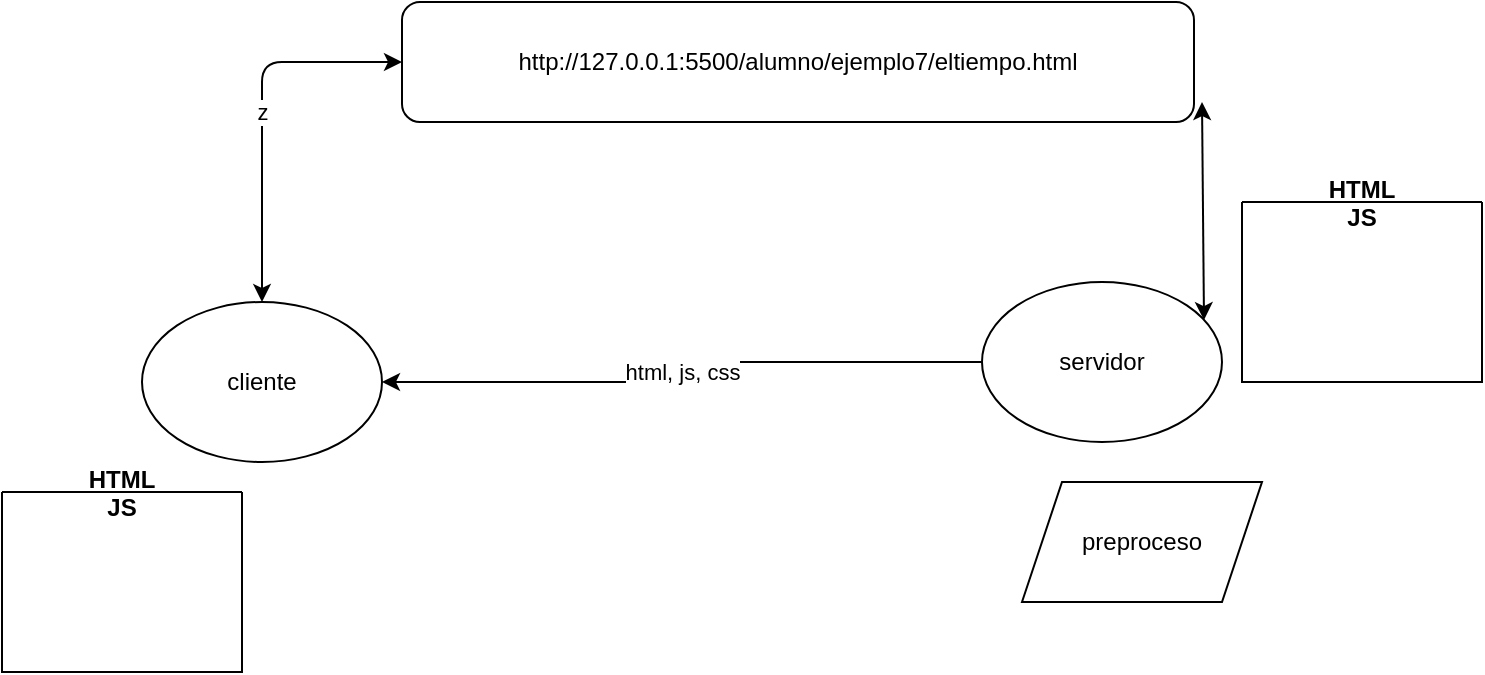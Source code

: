 <mxfile version="14.6.13" type="device"><diagram id="JEIC7ATkHKAVopEsSr6s" name="Página-1"><mxGraphModel dx="1326" dy="806" grid="1" gridSize="10" guides="1" tooltips="1" connect="1" arrows="1" fold="1" page="1" pageScale="1" pageWidth="827" pageHeight="1169" math="0" shadow="0"><root><mxCell id="0"/><mxCell id="1" parent="0"/><mxCell id="KPGhgFWIxSwpXFQDMEqA-1" value="cliente" style="ellipse;whiteSpace=wrap;html=1;" vertex="1" parent="1"><mxGeometry x="130" y="400" width="120" height="80" as="geometry"/></mxCell><mxCell id="KPGhgFWIxSwpXFQDMEqA-8" value="html, js, css" style="edgeStyle=orthogonalEdgeStyle;rounded=0;orthogonalLoop=1;jettySize=auto;html=1;entryX=1;entryY=0.5;entryDx=0;entryDy=0;" edge="1" parent="1" source="KPGhgFWIxSwpXFQDMEqA-2" target="KPGhgFWIxSwpXFQDMEqA-1"><mxGeometry relative="1" as="geometry"/></mxCell><mxCell id="KPGhgFWIxSwpXFQDMEqA-2" value="servidor" style="ellipse;whiteSpace=wrap;html=1;" vertex="1" parent="1"><mxGeometry x="550" y="390" width="120" height="80" as="geometry"/></mxCell><UserObject label="http://127.0.0.1:5500/alumno/ejemplo7/eltiempo.html" link="http://127.0.0.1:5500/alumno/ejemplo7/eltiempo.html" id="KPGhgFWIxSwpXFQDMEqA-4"><mxCell style="rounded=1;whiteSpace=wrap;html=1;" vertex="1" parent="1"><mxGeometry x="260" y="250" width="396" height="60" as="geometry"/></mxCell></UserObject><mxCell id="KPGhgFWIxSwpXFQDMEqA-6" value="z" style="endArrow=classic;startArrow=classic;html=1;exitX=0.5;exitY=0;exitDx=0;exitDy=0;entryX=0;entryY=0.5;entryDx=0;entryDy=0;" edge="1" parent="1" source="KPGhgFWIxSwpXFQDMEqA-1" target="KPGhgFWIxSwpXFQDMEqA-4"><mxGeometry width="50" height="50" relative="1" as="geometry"><mxPoint x="390" y="440" as="sourcePoint"/><mxPoint x="440" y="390" as="targetPoint"/><Array as="points"><mxPoint x="190" y="280"/></Array></mxGeometry></mxCell><mxCell id="KPGhgFWIxSwpXFQDMEqA-7" value="" style="endArrow=classic;startArrow=classic;html=1;exitX=0.925;exitY=0.238;exitDx=0;exitDy=0;exitPerimeter=0;" edge="1" parent="1" source="KPGhgFWIxSwpXFQDMEqA-2"><mxGeometry width="50" height="50" relative="1" as="geometry"><mxPoint x="390" y="440" as="sourcePoint"/><mxPoint x="660" y="300" as="targetPoint"/></mxGeometry></mxCell><mxCell id="KPGhgFWIxSwpXFQDMEqA-9" value="preproceso" style="shape=parallelogram;perimeter=parallelogramPerimeter;whiteSpace=wrap;html=1;fixedSize=1;" vertex="1" parent="1"><mxGeometry x="570" y="490" width="120" height="60" as="geometry"/></mxCell><mxCell id="KPGhgFWIxSwpXFQDMEqA-11" value="HTML&#10;JS" style="swimlane;startSize=0;" vertex="1" parent="1"><mxGeometry x="60" y="495" width="120" height="90" as="geometry"/></mxCell><mxCell id="KPGhgFWIxSwpXFQDMEqA-12" value="HTML&#10;JS" style="swimlane;startSize=0;" vertex="1" parent="1"><mxGeometry x="680" y="350" width="120" height="90" as="geometry"/></mxCell></root></mxGraphModel></diagram></mxfile>